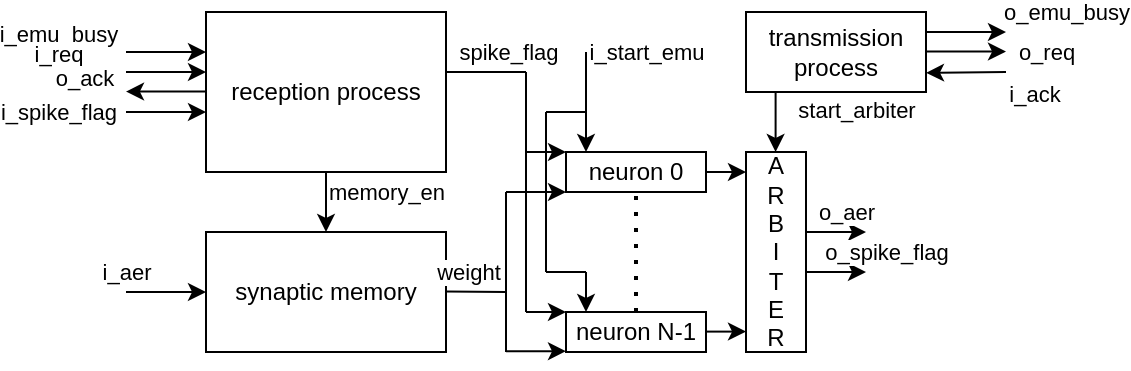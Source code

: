 <mxfile version="24.2.3" type="github">
  <diagram name="Page-1" id="fnuQdNeF7kdfR3Fojvs4">
    <mxGraphModel dx="1434" dy="793" grid="1" gridSize="10" guides="1" tooltips="1" connect="1" arrows="1" fold="1" page="1" pageScale="1" pageWidth="850" pageHeight="1100" math="0" shadow="0">
      <root>
        <mxCell id="0" />
        <mxCell id="1" parent="0" />
        <mxCell id="fgZMqX_G8R9OxT6ruX2E-11" style="edgeStyle=orthogonalEdgeStyle;rounded=0;orthogonalLoop=1;jettySize=auto;html=1;exitX=0.5;exitY=1;exitDx=0;exitDy=0;entryX=0.5;entryY=0;entryDx=0;entryDy=0;" edge="1" parent="1" source="fgZMqX_G8R9OxT6ruX2E-1" target="fgZMqX_G8R9OxT6ruX2E-10">
          <mxGeometry relative="1" as="geometry" />
        </mxCell>
        <mxCell id="fgZMqX_G8R9OxT6ruX2E-12" value="memory_en" style="edgeLabel;html=1;align=center;verticalAlign=middle;resizable=0;points=[];" vertex="1" connectable="0" parent="fgZMqX_G8R9OxT6ruX2E-11">
          <mxGeometry x="-0.333" y="-2" relative="1" as="geometry">
            <mxPoint x="32" as="offset" />
          </mxGeometry>
        </mxCell>
        <mxCell id="fgZMqX_G8R9OxT6ruX2E-1" value="reception process" style="rounded=0;whiteSpace=wrap;html=1;" vertex="1" parent="1">
          <mxGeometry x="120" y="80" width="120" height="80" as="geometry" />
        </mxCell>
        <mxCell id="fgZMqX_G8R9OxT6ruX2E-2" value="" style="endArrow=classic;html=1;rounded=0;" edge="1" parent="1">
          <mxGeometry width="50" height="50" relative="1" as="geometry">
            <mxPoint x="80" y="100" as="sourcePoint" />
            <mxPoint x="120" y="100" as="targetPoint" />
          </mxGeometry>
        </mxCell>
        <mxCell id="fgZMqX_G8R9OxT6ruX2E-3" value="i_emu_busy" style="edgeLabel;html=1;align=center;verticalAlign=middle;resizable=0;points=[];" vertex="1" connectable="0" parent="fgZMqX_G8R9OxT6ruX2E-2">
          <mxGeometry x="-0.318" y="1" relative="1" as="geometry">
            <mxPoint x="-48" y="-8" as="offset" />
          </mxGeometry>
        </mxCell>
        <mxCell id="fgZMqX_G8R9OxT6ruX2E-4" value="" style="endArrow=classic;html=1;rounded=0;entryX=-0.007;entryY=0.113;entryDx=0;entryDy=0;entryPerimeter=0;" edge="1" parent="1">
          <mxGeometry width="50" height="50" relative="1" as="geometry">
            <mxPoint x="80" y="110" as="sourcePoint" />
            <mxPoint x="120.0" y="110.04" as="targetPoint" />
          </mxGeometry>
        </mxCell>
        <mxCell id="fgZMqX_G8R9OxT6ruX2E-5" value="i_req" style="edgeLabel;html=1;align=center;verticalAlign=middle;resizable=0;points=[];" vertex="1" connectable="0" parent="fgZMqX_G8R9OxT6ruX2E-4">
          <mxGeometry x="-0.318" y="1" relative="1" as="geometry">
            <mxPoint x="-48" y="-8" as="offset" />
          </mxGeometry>
        </mxCell>
        <mxCell id="fgZMqX_G8R9OxT6ruX2E-6" value="" style="endArrow=classic;html=1;rounded=0;" edge="1" parent="1">
          <mxGeometry width="50" height="50" relative="1" as="geometry">
            <mxPoint x="120" y="119.8" as="sourcePoint" />
            <mxPoint x="80" y="119.8" as="targetPoint" />
          </mxGeometry>
        </mxCell>
        <mxCell id="fgZMqX_G8R9OxT6ruX2E-7" value="o_ack" style="edgeLabel;html=1;align=center;verticalAlign=middle;resizable=0;points=[];" vertex="1" connectable="0" parent="fgZMqX_G8R9OxT6ruX2E-6">
          <mxGeometry x="-0.318" y="1" relative="1" as="geometry">
            <mxPoint x="-48" y="-8" as="offset" />
          </mxGeometry>
        </mxCell>
        <mxCell id="fgZMqX_G8R9OxT6ruX2E-8" value="" style="endArrow=classic;html=1;rounded=0;entryX=-0.007;entryY=0.113;entryDx=0;entryDy=0;entryPerimeter=0;" edge="1" parent="1">
          <mxGeometry width="50" height="50" relative="1" as="geometry">
            <mxPoint x="80" y="130" as="sourcePoint" />
            <mxPoint x="120.0" y="130.04" as="targetPoint" />
          </mxGeometry>
        </mxCell>
        <mxCell id="fgZMqX_G8R9OxT6ruX2E-9" value="i_spike_flag" style="edgeLabel;html=1;align=center;verticalAlign=middle;resizable=0;points=[];" vertex="1" connectable="0" parent="fgZMqX_G8R9OxT6ruX2E-8">
          <mxGeometry x="-0.318" y="1" relative="1" as="geometry">
            <mxPoint x="-48" y="1" as="offset" />
          </mxGeometry>
        </mxCell>
        <mxCell id="fgZMqX_G8R9OxT6ruX2E-10" value="synaptic memory" style="rounded=0;whiteSpace=wrap;html=1;" vertex="1" parent="1">
          <mxGeometry x="120" y="190" width="120" height="60" as="geometry" />
        </mxCell>
        <mxCell id="fgZMqX_G8R9OxT6ruX2E-13" value="" style="endArrow=classic;html=1;rounded=0;entryX=0;entryY=0.5;entryDx=0;entryDy=0;" edge="1" parent="1" target="fgZMqX_G8R9OxT6ruX2E-10">
          <mxGeometry width="50" height="50" relative="1" as="geometry">
            <mxPoint x="80" y="220" as="sourcePoint" />
            <mxPoint x="80" y="190" as="targetPoint" />
          </mxGeometry>
        </mxCell>
        <mxCell id="fgZMqX_G8R9OxT6ruX2E-14" value="i_aer" style="edgeLabel;html=1;align=center;verticalAlign=middle;resizable=0;points=[];" vertex="1" connectable="0" parent="fgZMqX_G8R9OxT6ruX2E-13">
          <mxGeometry x="-0.75" y="2" relative="1" as="geometry">
            <mxPoint x="-5" y="-8" as="offset" />
          </mxGeometry>
        </mxCell>
        <mxCell id="fgZMqX_G8R9OxT6ruX2E-16" value="&lt;div&gt;A&lt;/div&gt;&lt;div&gt;R&lt;/div&gt;&lt;div&gt;B&lt;/div&gt;&lt;div&gt;I&lt;/div&gt;&lt;div&gt;T&lt;/div&gt;&lt;div&gt;E&lt;/div&gt;&lt;div&gt;R&lt;br&gt;&lt;/div&gt;" style="rounded=0;whiteSpace=wrap;html=1;" vertex="1" parent="1">
          <mxGeometry x="390" y="150" width="30" height="100" as="geometry" />
        </mxCell>
        <mxCell id="fgZMqX_G8R9OxT6ruX2E-17" value="neuron 0" style="rounded=0;whiteSpace=wrap;html=1;" vertex="1" parent="1">
          <mxGeometry x="300" y="150" width="70" height="20" as="geometry" />
        </mxCell>
        <mxCell id="fgZMqX_G8R9OxT6ruX2E-18" value="neuron N-1" style="rounded=0;whiteSpace=wrap;html=1;" vertex="1" parent="1">
          <mxGeometry x="300" y="230" width="70" height="20" as="geometry" />
        </mxCell>
        <mxCell id="fgZMqX_G8R9OxT6ruX2E-19" value="" style="endArrow=none;dashed=1;html=1;dashPattern=1 3;strokeWidth=2;rounded=0;entryX=0.5;entryY=1;entryDx=0;entryDy=0;exitX=0.5;exitY=0;exitDx=0;exitDy=0;" edge="1" parent="1" source="fgZMqX_G8R9OxT6ruX2E-18" target="fgZMqX_G8R9OxT6ruX2E-17">
          <mxGeometry width="50" height="50" relative="1" as="geometry">
            <mxPoint x="370" y="200" as="sourcePoint" />
            <mxPoint x="420" y="150" as="targetPoint" />
          </mxGeometry>
        </mxCell>
        <mxCell id="fgZMqX_G8R9OxT6ruX2E-20" value="" style="endArrow=classic;html=1;rounded=0;" edge="1" parent="1">
          <mxGeometry width="50" height="50" relative="1" as="geometry">
            <mxPoint x="310" y="100" as="sourcePoint" />
            <mxPoint x="310" y="150" as="targetPoint" />
          </mxGeometry>
        </mxCell>
        <mxCell id="fgZMqX_G8R9OxT6ruX2E-26" value="i_start_emu" style="edgeLabel;html=1;align=center;verticalAlign=middle;resizable=0;points=[];" vertex="1" connectable="0" parent="fgZMqX_G8R9OxT6ruX2E-20">
          <mxGeometry x="-0.672" y="2" relative="1" as="geometry">
            <mxPoint x="28" y="-8" as="offset" />
          </mxGeometry>
        </mxCell>
        <mxCell id="fgZMqX_G8R9OxT6ruX2E-21" value="" style="endArrow=classic;html=1;rounded=0;" edge="1" parent="1">
          <mxGeometry width="50" height="50" relative="1" as="geometry">
            <mxPoint x="310" y="210" as="sourcePoint" />
            <mxPoint x="310" y="230" as="targetPoint" />
          </mxGeometry>
        </mxCell>
        <mxCell id="fgZMqX_G8R9OxT6ruX2E-22" value="" style="endArrow=none;html=1;rounded=0;" edge="1" parent="1">
          <mxGeometry width="50" height="50" relative="1" as="geometry">
            <mxPoint x="310" y="210" as="sourcePoint" />
            <mxPoint x="290" y="210" as="targetPoint" />
          </mxGeometry>
        </mxCell>
        <mxCell id="fgZMqX_G8R9OxT6ruX2E-23" value="" style="endArrow=none;html=1;rounded=0;" edge="1" parent="1">
          <mxGeometry width="50" height="50" relative="1" as="geometry">
            <mxPoint x="290" y="130" as="sourcePoint" />
            <mxPoint x="290" y="210" as="targetPoint" />
          </mxGeometry>
        </mxCell>
        <mxCell id="fgZMqX_G8R9OxT6ruX2E-24" value="" style="endArrow=none;html=1;rounded=0;" edge="1" parent="1">
          <mxGeometry width="50" height="50" relative="1" as="geometry">
            <mxPoint x="310" y="130" as="sourcePoint" />
            <mxPoint x="290" y="130" as="targetPoint" />
          </mxGeometry>
        </mxCell>
        <mxCell id="fgZMqX_G8R9OxT6ruX2E-27" value="" style="endArrow=classic;html=1;rounded=0;" edge="1" parent="1">
          <mxGeometry width="50" height="50" relative="1" as="geometry">
            <mxPoint x="280" y="150" as="sourcePoint" />
            <mxPoint x="300" y="150" as="targetPoint" />
          </mxGeometry>
        </mxCell>
        <mxCell id="fgZMqX_G8R9OxT6ruX2E-28" value="" style="endArrow=classic;html=1;rounded=0;" edge="1" parent="1">
          <mxGeometry width="50" height="50" relative="1" as="geometry">
            <mxPoint x="280" y="230" as="sourcePoint" />
            <mxPoint x="300" y="230" as="targetPoint" />
          </mxGeometry>
        </mxCell>
        <mxCell id="fgZMqX_G8R9OxT6ruX2E-29" value="" style="endArrow=none;html=1;rounded=0;" edge="1" parent="1">
          <mxGeometry width="50" height="50" relative="1" as="geometry">
            <mxPoint x="280" y="150" as="sourcePoint" />
            <mxPoint x="280" y="230" as="targetPoint" />
          </mxGeometry>
        </mxCell>
        <mxCell id="fgZMqX_G8R9OxT6ruX2E-30" value="" style="endArrow=none;html=1;rounded=0;" edge="1" parent="1">
          <mxGeometry width="50" height="50" relative="1" as="geometry">
            <mxPoint x="280" y="110" as="sourcePoint" />
            <mxPoint x="280" y="150" as="targetPoint" />
          </mxGeometry>
        </mxCell>
        <mxCell id="fgZMqX_G8R9OxT6ruX2E-31" value="" style="endArrow=none;html=1;rounded=0;" edge="1" parent="1">
          <mxGeometry width="50" height="50" relative="1" as="geometry">
            <mxPoint x="280" y="110" as="sourcePoint" />
            <mxPoint x="240" y="110" as="targetPoint" />
          </mxGeometry>
        </mxCell>
        <mxCell id="fgZMqX_G8R9OxT6ruX2E-32" value="spike_flag" style="edgeLabel;html=1;align=center;verticalAlign=middle;resizable=0;points=[];" vertex="1" connectable="0" parent="fgZMqX_G8R9OxT6ruX2E-31">
          <mxGeometry x="0.18" relative="1" as="geometry">
            <mxPoint x="14" y="-10" as="offset" />
          </mxGeometry>
        </mxCell>
        <mxCell id="fgZMqX_G8R9OxT6ruX2E-33" value="" style="endArrow=classic;html=1;rounded=0;" edge="1" parent="1">
          <mxGeometry width="50" height="50" relative="1" as="geometry">
            <mxPoint x="270" y="170" as="sourcePoint" />
            <mxPoint x="300" y="170" as="targetPoint" />
          </mxGeometry>
        </mxCell>
        <mxCell id="fgZMqX_G8R9OxT6ruX2E-34" value="" style="endArrow=classic;html=1;rounded=0;" edge="1" parent="1">
          <mxGeometry width="50" height="50" relative="1" as="geometry">
            <mxPoint x="270" y="249.6" as="sourcePoint" />
            <mxPoint x="300" y="249.6" as="targetPoint" />
          </mxGeometry>
        </mxCell>
        <mxCell id="fgZMqX_G8R9OxT6ruX2E-35" value="" style="endArrow=none;html=1;rounded=0;" edge="1" parent="1">
          <mxGeometry width="50" height="50" relative="1" as="geometry">
            <mxPoint x="270" y="170" as="sourcePoint" />
            <mxPoint x="270" y="250" as="targetPoint" />
          </mxGeometry>
        </mxCell>
        <mxCell id="fgZMqX_G8R9OxT6ruX2E-36" value="" style="endArrow=none;html=1;rounded=0;" edge="1" parent="1">
          <mxGeometry width="50" height="50" relative="1" as="geometry">
            <mxPoint x="270" y="220" as="sourcePoint" />
            <mxPoint x="240" y="219.8" as="targetPoint" />
          </mxGeometry>
        </mxCell>
        <mxCell id="fgZMqX_G8R9OxT6ruX2E-37" value="weight" style="edgeLabel;html=1;align=center;verticalAlign=middle;resizable=0;points=[];" vertex="1" connectable="0" parent="fgZMqX_G8R9OxT6ruX2E-36">
          <mxGeometry x="0.18" relative="1" as="geometry">
            <mxPoint x="-2" y="-10" as="offset" />
          </mxGeometry>
        </mxCell>
        <mxCell id="fgZMqX_G8R9OxT6ruX2E-38" value="" style="endArrow=classic;html=1;rounded=0;" edge="1" parent="1">
          <mxGeometry width="50" height="50" relative="1" as="geometry">
            <mxPoint x="370" y="160" as="sourcePoint" />
            <mxPoint x="390" y="160" as="targetPoint" />
          </mxGeometry>
        </mxCell>
        <mxCell id="fgZMqX_G8R9OxT6ruX2E-39" value="" style="endArrow=classic;html=1;rounded=0;" edge="1" parent="1">
          <mxGeometry width="50" height="50" relative="1" as="geometry">
            <mxPoint x="370" y="239.8" as="sourcePoint" />
            <mxPoint x="390" y="239.8" as="targetPoint" />
          </mxGeometry>
        </mxCell>
        <mxCell id="fgZMqX_G8R9OxT6ruX2E-40" value="" style="endArrow=classic;html=1;rounded=0;" edge="1" parent="1">
          <mxGeometry width="50" height="50" relative="1" as="geometry">
            <mxPoint x="420" y="190" as="sourcePoint" />
            <mxPoint x="450" y="190" as="targetPoint" />
          </mxGeometry>
        </mxCell>
        <mxCell id="fgZMqX_G8R9OxT6ruX2E-41" value="o_aer" style="edgeLabel;html=1;align=center;verticalAlign=middle;resizable=0;points=[];" vertex="1" connectable="0" parent="fgZMqX_G8R9OxT6ruX2E-40">
          <mxGeometry x="0.573" relative="1" as="geometry">
            <mxPoint x="-4" y="-10" as="offset" />
          </mxGeometry>
        </mxCell>
        <mxCell id="fgZMqX_G8R9OxT6ruX2E-42" value="" style="endArrow=classic;html=1;rounded=0;" edge="1" parent="1">
          <mxGeometry width="50" height="50" relative="1" as="geometry">
            <mxPoint x="420" y="210" as="sourcePoint" />
            <mxPoint x="450" y="210" as="targetPoint" />
          </mxGeometry>
        </mxCell>
        <mxCell id="fgZMqX_G8R9OxT6ruX2E-43" value="o_spike_flag" style="edgeLabel;html=1;align=center;verticalAlign=middle;resizable=0;points=[];" vertex="1" connectable="0" parent="fgZMqX_G8R9OxT6ruX2E-42">
          <mxGeometry x="0.573" relative="1" as="geometry">
            <mxPoint x="16" y="-10" as="offset" />
          </mxGeometry>
        </mxCell>
        <mxCell id="fgZMqX_G8R9OxT6ruX2E-44" value="transmission process" style="rounded=0;whiteSpace=wrap;html=1;" vertex="1" parent="1">
          <mxGeometry x="390" y="80" width="90" height="40" as="geometry" />
        </mxCell>
        <mxCell id="fgZMqX_G8R9OxT6ruX2E-45" value="" style="endArrow=classic;html=1;rounded=0;" edge="1" parent="1">
          <mxGeometry width="50" height="50" relative="1" as="geometry">
            <mxPoint x="404.8" y="120" as="sourcePoint" />
            <mxPoint x="404.8" y="150" as="targetPoint" />
            <Array as="points" />
          </mxGeometry>
        </mxCell>
        <mxCell id="fgZMqX_G8R9OxT6ruX2E-46" value="start_arbiter" style="edgeLabel;html=1;align=center;verticalAlign=middle;resizable=0;points=[];" vertex="1" connectable="0" parent="fgZMqX_G8R9OxT6ruX2E-45">
          <mxGeometry x="-0.42" y="2" relative="1" as="geometry">
            <mxPoint x="38" as="offset" />
          </mxGeometry>
        </mxCell>
        <mxCell id="fgZMqX_G8R9OxT6ruX2E-49" value="" style="endArrow=classic;html=1;rounded=0;" edge="1" parent="1">
          <mxGeometry width="50" height="50" relative="1" as="geometry">
            <mxPoint x="480" y="90" as="sourcePoint" />
            <mxPoint x="520" y="90" as="targetPoint" />
          </mxGeometry>
        </mxCell>
        <mxCell id="fgZMqX_G8R9OxT6ruX2E-50" value="o_emu_busy" style="edgeLabel;html=1;align=center;verticalAlign=middle;resizable=0;points=[];" vertex="1" connectable="0" parent="fgZMqX_G8R9OxT6ruX2E-49">
          <mxGeometry x="0.38" y="-1" relative="1" as="geometry">
            <mxPoint x="42" y="-11" as="offset" />
          </mxGeometry>
        </mxCell>
        <mxCell id="fgZMqX_G8R9OxT6ruX2E-51" value="" style="endArrow=classic;html=1;rounded=0;" edge="1" parent="1">
          <mxGeometry width="50" height="50" relative="1" as="geometry">
            <mxPoint x="480" y="99.8" as="sourcePoint" />
            <mxPoint x="520" y="99.8" as="targetPoint" />
          </mxGeometry>
        </mxCell>
        <mxCell id="fgZMqX_G8R9OxT6ruX2E-52" value="o_req" style="edgeLabel;html=1;align=center;verticalAlign=middle;resizable=0;points=[];" vertex="1" connectable="0" parent="fgZMqX_G8R9OxT6ruX2E-51">
          <mxGeometry x="0.38" y="-1" relative="1" as="geometry">
            <mxPoint x="32" y="-1" as="offset" />
          </mxGeometry>
        </mxCell>
        <mxCell id="fgZMqX_G8R9OxT6ruX2E-53" value="" style="endArrow=classic;html=1;rounded=0;" edge="1" parent="1">
          <mxGeometry width="50" height="50" relative="1" as="geometry">
            <mxPoint x="520" y="110" as="sourcePoint" />
            <mxPoint x="480" y="110.4" as="targetPoint" />
          </mxGeometry>
        </mxCell>
        <mxCell id="fgZMqX_G8R9OxT6ruX2E-54" value="i_ack" style="edgeLabel;html=1;align=center;verticalAlign=middle;resizable=0;points=[];" vertex="1" connectable="0" parent="fgZMqX_G8R9OxT6ruX2E-53">
          <mxGeometry x="0.38" y="-1" relative="1" as="geometry">
            <mxPoint x="41" y="11" as="offset" />
          </mxGeometry>
        </mxCell>
      </root>
    </mxGraphModel>
  </diagram>
</mxfile>
